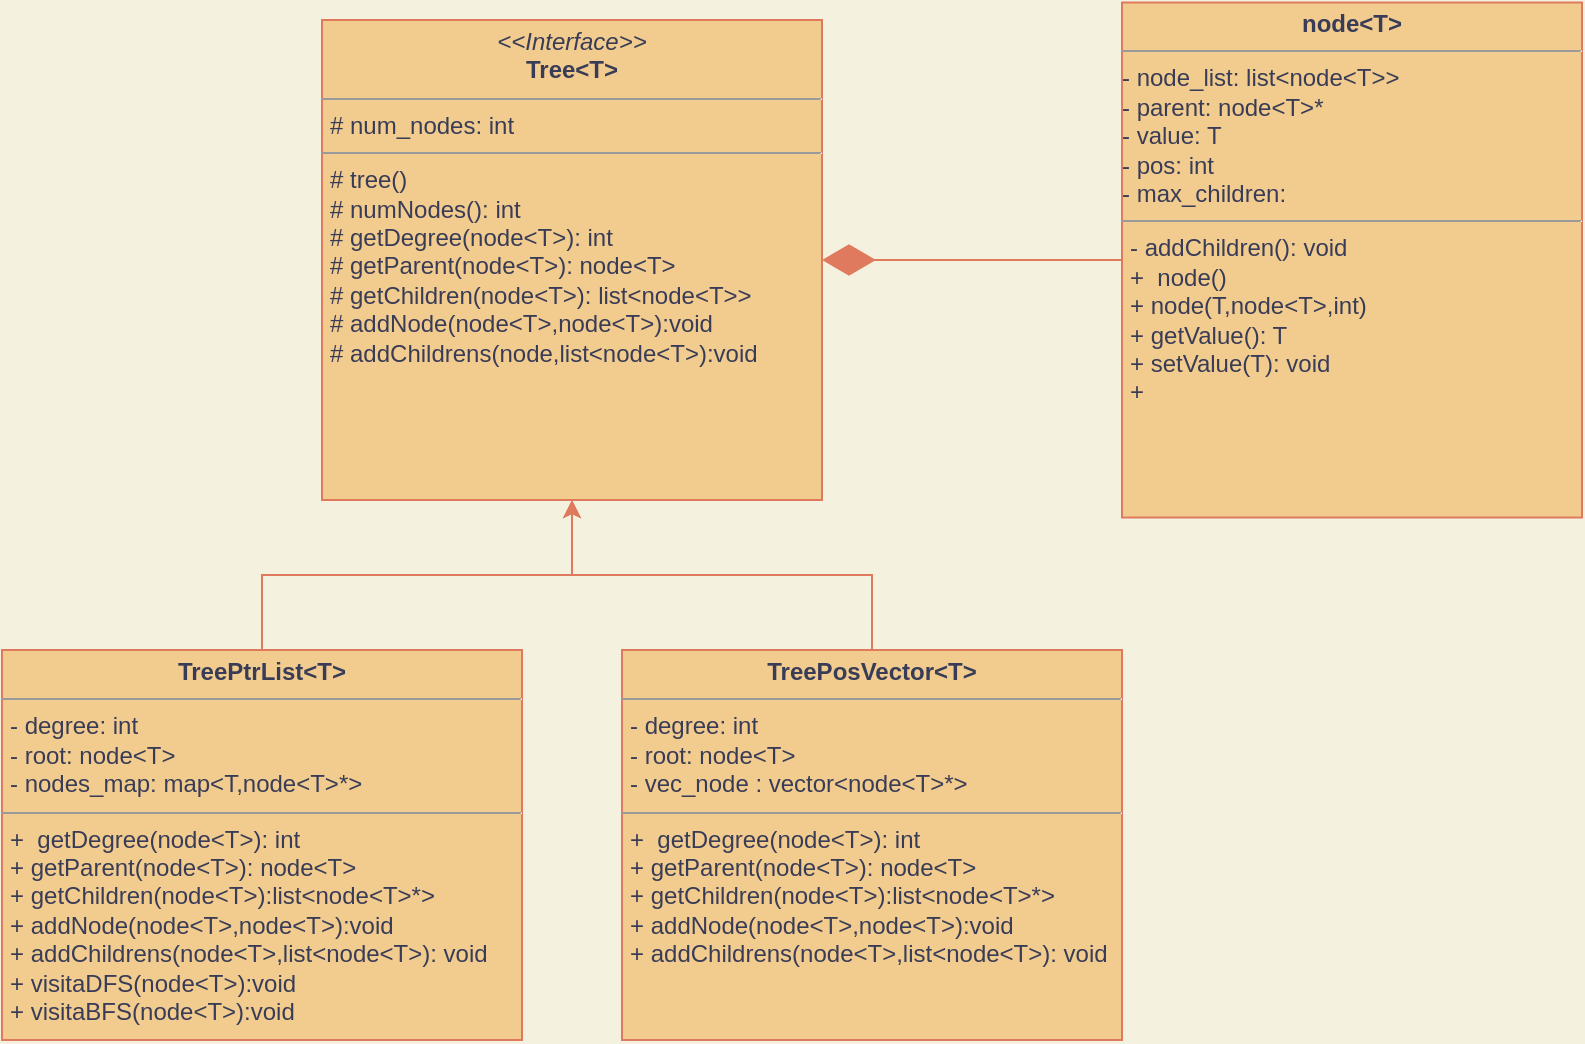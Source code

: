 <mxfile pages="1">
    <diagram id="0qC4Z7bGpUC7BYPgH2us" name="Page-1">
        <mxGraphModel dx="1901" dy="769" grid="1" gridSize="10" guides="1" tooltips="1" connect="1" arrows="1" fold="1" page="1" pageScale="1" pageWidth="850" pageHeight="1100" background="#F4F1DE" math="0" shadow="0">
            <root>
                <mxCell id="0"/>
                <mxCell id="1" parent="0"/>
                <mxCell id="MKIpRhs5HCuuM-AJHsOf-5" value="&lt;p style=&quot;margin: 0px ; margin-top: 4px ; text-align: center&quot;&gt;&lt;i&gt;&amp;lt;&amp;lt;Interface&amp;gt;&amp;gt;&lt;/i&gt;&lt;br&gt;&lt;b&gt;Tree&amp;lt;T&amp;gt;&lt;/b&gt;&lt;/p&gt;&lt;hr size=&quot;1&quot;&gt;&lt;p style=&quot;margin: 0px ; margin-left: 4px&quot;&gt;# num_nodes: int&lt;/p&gt;&lt;hr size=&quot;1&quot;&gt;&lt;p style=&quot;margin: 0px ; margin-left: 4px&quot;&gt;# tree()&lt;br&gt;# numNodes(): int&lt;/p&gt;&lt;p style=&quot;margin: 0px ; margin-left: 4px&quot;&gt;&lt;span&gt;# getDegree(node&amp;lt;T&amp;gt;): int&lt;/span&gt;&lt;/p&gt;&lt;p style=&quot;margin: 0px ; margin-left: 4px&quot;&gt;# getParent(node&amp;lt;T&amp;gt;): node&amp;lt;T&amp;gt;&lt;/p&gt;&lt;p style=&quot;margin: 0px ; margin-left: 4px&quot;&gt;# getChildren(node&amp;lt;T&amp;gt;): list&amp;lt;node&amp;lt;T&amp;gt;&amp;gt;&lt;/p&gt;&lt;p style=&quot;margin: 0px ; margin-left: 4px&quot;&gt;# addNode(node&amp;lt;T&amp;gt;,node&amp;lt;T&amp;gt;):void&lt;/p&gt;&lt;p style=&quot;margin: 0px ; margin-left: 4px&quot;&gt;# addChildrens(node,list&amp;lt;node&amp;lt;T&amp;gt;):void&lt;/p&gt;&lt;p style=&quot;margin: 0px ; margin-left: 4px&quot;&gt;&lt;br&gt;&lt;/p&gt;" style="verticalAlign=top;align=left;overflow=fill;fontSize=12;fontFamily=Helvetica;html=1;fillColor=#F2CC8F;strokeColor=#E07A5F;fontColor=#393C56;" parent="1" vertex="1">
                    <mxGeometry x="110" y="40" width="250" height="240" as="geometry"/>
                </mxCell>
                <mxCell id="MKIpRhs5HCuuM-AJHsOf-6" style="edgeStyle=orthogonalEdgeStyle;rounded=0;orthogonalLoop=1;jettySize=auto;html=1;exitX=0;exitY=0.5;exitDx=0;exitDy=0;entryX=1;entryY=0.5;entryDx=0;entryDy=0;strokeColor=none;labelBackgroundColor=#F4F1DE;fontColor=#393C56;" parent="1" target="MKIpRhs5HCuuM-AJHsOf-5" edge="1">
                    <mxGeometry relative="1" as="geometry">
                        <mxPoint x="660" y="159" as="sourcePoint"/>
                    </mxGeometry>
                </mxCell>
                <mxCell id="8" value="&lt;p style=&quot;margin: 0px ; margin-top: 4px ; text-align: center&quot;&gt;&lt;b&gt;node&amp;lt;T&amp;gt;&lt;/b&gt;&lt;/p&gt;&lt;hr size=&quot;1&quot;&gt;&lt;p style=&quot;margin: 0px ; margin-left: 4px&quot;&gt;&lt;/p&gt;- node_list: list&amp;lt;node&amp;lt;T&amp;gt;&amp;gt;&lt;br&gt;- parent: node&amp;lt;T&amp;gt;*&lt;br&gt;- value: T&lt;br&gt;- pos: int&amp;nbsp;&lt;br&gt;- max_children:&amp;nbsp;&lt;br&gt;&lt;hr size=&quot;1&quot;&gt;&lt;p style=&quot;margin: 0px ; margin-left: 4px&quot;&gt;- addChildren(): void&lt;/p&gt;&lt;p style=&quot;margin: 0px ; margin-left: 4px&quot;&gt;&lt;span&gt;+&amp;nbsp; node()&lt;/span&gt;&lt;/p&gt;&lt;p style=&quot;margin: 0px ; margin-left: 4px&quot;&gt;&lt;span&gt;+ node(T,node&amp;lt;T&amp;gt;,int)&lt;/span&gt;&lt;/p&gt;&lt;p style=&quot;margin: 0px ; margin-left: 4px&quot;&gt;&lt;span&gt;+ getValue(): T&lt;/span&gt;&lt;/p&gt;&lt;p style=&quot;margin: 0px ; margin-left: 4px&quot;&gt;&lt;span&gt;+ setValue(T): void&lt;/span&gt;&lt;/p&gt;&lt;p style=&quot;margin: 0px ; margin-left: 4px&quot;&gt;&lt;span&gt;+&amp;nbsp;&lt;/span&gt;&lt;/p&gt;" style="verticalAlign=top;align=left;overflow=fill;fontSize=12;fontFamily=Helvetica;html=1;fillColor=#F2CC8F;strokeColor=#E07A5F;fontColor=#393C56;" parent="1" vertex="1">
                    <mxGeometry x="510" y="31.25" width="230" height="257.5" as="geometry"/>
                </mxCell>
                <mxCell id="11" value="" style="endArrow=diamondThin;endFill=1;endSize=24;html=1;entryX=1;entryY=0.5;entryDx=0;entryDy=0;exitX=0;exitY=0.5;exitDx=0;exitDy=0;labelBackgroundColor=#F4F1DE;strokeColor=#E07A5F;fontColor=#393C56;" parent="1" source="8" target="MKIpRhs5HCuuM-AJHsOf-5" edge="1">
                    <mxGeometry width="160" relative="1" as="geometry">
                        <mxPoint x="500" y="180" as="sourcePoint"/>
                        <mxPoint x="340" y="180" as="targetPoint"/>
                    </mxGeometry>
                </mxCell>
                <mxCell id="13" style="edgeStyle=orthogonalEdgeStyle;rounded=0;orthogonalLoop=1;jettySize=auto;html=1;entryX=0.5;entryY=1;entryDx=0;entryDy=0;labelBackgroundColor=#F4F1DE;strokeColor=#E07A5F;fontColor=#393C56;" parent="1" source="12" target="MKIpRhs5HCuuM-AJHsOf-5" edge="1">
                    <mxGeometry relative="1" as="geometry"/>
                </mxCell>
                <mxCell id="12" value="&lt;p style=&quot;margin: 0px ; margin-top: 4px ; text-align: center&quot;&gt;&lt;b&gt;TreePtrList&amp;lt;T&amp;gt;&lt;/b&gt;&lt;/p&gt;&lt;hr size=&quot;1&quot;&gt;&lt;p style=&quot;margin: 0px ; margin-left: 4px&quot;&gt;- degree: int&lt;/p&gt;&lt;p style=&quot;margin: 0px ; margin-left: 4px&quot;&gt;- root: node&amp;lt;T&amp;gt;&lt;/p&gt;&lt;p style=&quot;margin: 0px ; margin-left: 4px&quot;&gt;- nodes_map: map&amp;lt;T,node&amp;lt;T&amp;gt;*&amp;gt;&lt;/p&gt;&lt;hr size=&quot;1&quot;&gt;&lt;p style=&quot;margin: 0px ; margin-left: 4px&quot;&gt;+&amp;nbsp; getDegree(node&amp;lt;T&amp;gt;): int&lt;/p&gt;&lt;p style=&quot;margin: 0px ; margin-left: 4px&quot;&gt;+ getParent(node&amp;lt;T&amp;gt;): node&amp;lt;T&amp;gt;&lt;/p&gt;&lt;p style=&quot;margin: 0px ; margin-left: 4px&quot;&gt;+ getChildren(node&amp;lt;T&amp;gt;):list&amp;lt;node&amp;lt;T&amp;gt;*&amp;gt;&lt;/p&gt;&lt;p style=&quot;margin: 0px ; margin-left: 4px&quot;&gt;&lt;span&gt;+ addNode(node&amp;lt;T&amp;gt;,node&amp;lt;T&amp;gt;):void&lt;/span&gt;&lt;br&gt;&lt;/p&gt;&lt;p style=&quot;margin: 0px ; margin-left: 4px&quot;&gt;&lt;span&gt;+ addChildrens(node&amp;lt;T&amp;gt;,list&amp;lt;node&amp;lt;T&amp;gt;): void&lt;/span&gt;&lt;/p&gt;&lt;p style=&quot;margin: 0px ; margin-left: 4px&quot;&gt;&lt;span&gt;+ visitaDFS(node&amp;lt;T&amp;gt;):void&lt;/span&gt;&lt;/p&gt;&lt;p style=&quot;margin: 0px ; margin-left: 4px&quot;&gt;&lt;span&gt;+ visitaBFS(node&amp;lt;T&amp;gt;):void&lt;/span&gt;&lt;/p&gt;" style="verticalAlign=top;align=left;overflow=fill;fontSize=12;fontFamily=Helvetica;html=1;fillColor=#F2CC8F;strokeColor=#E07A5F;fontColor=#393C56;direction=north;" parent="1" vertex="1">
                    <mxGeometry x="-50" y="355" width="260" height="195" as="geometry"/>
                </mxCell>
                <mxCell id="18" style="edgeStyle=orthogonalEdgeStyle;rounded=0;sketch=0;orthogonalLoop=1;jettySize=auto;html=1;exitX=0;exitY=0.5;exitDx=0;exitDy=0;entryX=0.5;entryY=1;entryDx=0;entryDy=0;strokeColor=#E07A5F;fillColor=#F2CC8F;fontColor=#393C56;" parent="1" source="14" target="MKIpRhs5HCuuM-AJHsOf-5" edge="1">
                    <mxGeometry relative="1" as="geometry"/>
                </mxCell>
                <mxCell id="14" value="&lt;p style=&quot;margin: 0px ; margin-top: 4px ; text-align: center&quot;&gt;&lt;b&gt;TreePosVector&amp;lt;T&amp;gt;&lt;/b&gt;&lt;/p&gt;&lt;hr size=&quot;1&quot;&gt;&lt;p style=&quot;margin: 0px ; margin-left: 4px&quot;&gt;- degree: int&lt;/p&gt;&lt;p style=&quot;margin: 0px ; margin-left: 4px&quot;&gt;- root: node&amp;lt;T&amp;gt;&lt;/p&gt;&lt;p style=&quot;margin: 0px ; margin-left: 4px&quot;&gt;- vec_node : vector&amp;lt;node&amp;lt;T&amp;gt;*&amp;gt;&lt;/p&gt;&lt;hr size=&quot;1&quot;&gt;&lt;p style=&quot;margin: 0px ; margin-left: 4px&quot;&gt;+&amp;nbsp; getDegree(node&amp;lt;T&amp;gt;): int&lt;/p&gt;&lt;p style=&quot;margin: 0px ; margin-left: 4px&quot;&gt;+ getParent(node&amp;lt;T&amp;gt;): node&amp;lt;T&amp;gt;&lt;/p&gt;&lt;p style=&quot;margin: 0px ; margin-left: 4px&quot;&gt;+ getChildren(node&amp;lt;T&amp;gt;):list&amp;lt;node&amp;lt;T&amp;gt;*&amp;gt;&lt;/p&gt;&lt;p style=&quot;margin: 0px ; margin-left: 4px&quot;&gt;&lt;span&gt;+ addNode(node&amp;lt;T&amp;gt;,node&amp;lt;T&amp;gt;):void&lt;/span&gt;&lt;br&gt;&lt;/p&gt;&lt;p style=&quot;margin: 0px ; margin-left: 4px&quot;&gt;&lt;span&gt;+ addChildrens(node&amp;lt;T&amp;gt;,list&amp;lt;node&amp;lt;T&amp;gt;): void&lt;/span&gt;&lt;/p&gt;&lt;p style=&quot;margin: 0px ; margin-left: 4px&quot;&gt;&lt;br&gt;&lt;/p&gt;" style="verticalAlign=top;align=left;overflow=fill;fontSize=12;fontFamily=Helvetica;html=1;fillColor=#F2CC8F;strokeColor=#E07A5F;fontColor=#393C56;direction=south;" parent="1" vertex="1">
                    <mxGeometry x="260" y="355" width="250" height="195" as="geometry"/>
                </mxCell>
            </root>
        </mxGraphModel>
    </diagram>
</mxfile>